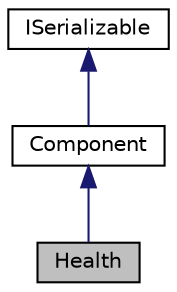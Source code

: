 digraph "Health"
{
 // LATEX_PDF_SIZE
  edge [fontname="Helvetica",fontsize="10",labelfontname="Helvetica",labelfontsize="10"];
  node [fontname="Helvetica",fontsize="10",shape=record];
  Node1 [label="Health",height=0.2,width=0.4,color="black", fillcolor="grey75", style="filled", fontcolor="black",tooltip="Entity health component."];
  Node2 -> Node1 [dir="back",color="midnightblue",fontsize="10",style="solid",fontname="Helvetica"];
  Node2 [label="Component",height=0.2,width=0.4,color="black", fillcolor="white", style="filled",URL="$classComponent.html",tooltip=" "];
  Node3 -> Node2 [dir="back",color="midnightblue",fontsize="10",style="solid",fontname="Helvetica"];
  Node3 [label="ISerializable",height=0.2,width=0.4,color="black", fillcolor="white", style="filled",URL="$classISerializable.html",tooltip="interface for all serializable objects"];
}
